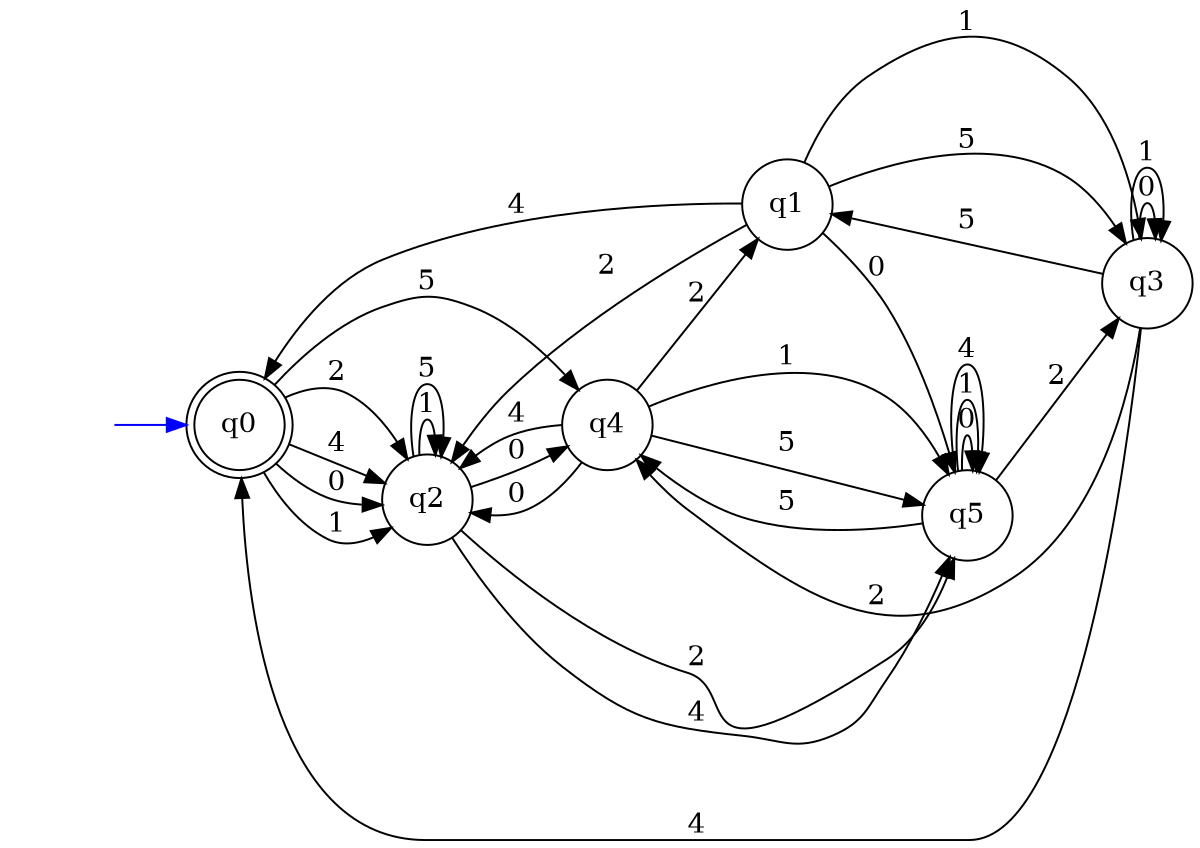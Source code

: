 digraph finite_automaton {
	graph[fontsize=8];
	rankdir=LR;
	size=8;

	node [shape=doublecircle, style="", color=black]; q0;
	node [shape=circle, style="", color=black]; q1 q2 q3 q4 q5;
	node [shape=plaintext, label="", style=""]; iq0;
	iq0 -> q0 [color=blue];
	q0 -> q2 [label="0"];
	q0 -> q2 [label="1"];
	q0 -> q2 [label="2"];
	q0 -> q2 [label="4"];
	q0 -> q4 [label="5"];
	q1 -> q5 [label="0"];
	q1 -> q3 [label="1"];
	q1 -> q2 [label="2"];
	q1 -> q0 [label="4"];
	q1 -> q3 [label="5"];
	q2 -> q4 [label="0"];
	q2 -> q2 [label="1"];
	q2 -> q5 [label="2"];
	q2 -> q5 [label="4"];
	q2 -> q2 [label="5"];
	q3 -> q3 [label="0"];
	q3 -> q3 [label="1"];
	q3 -> q4 [label="2"];
	q3 -> q0 [label="4"];
	q3 -> q1 [label="5"];
	q4 -> q2 [label="0"];
	q4 -> q5 [label="1"];
	q4 -> q1 [label="2"];
	q4 -> q2 [label="4"];
	q4 -> q5 [label="5"];
	q5 -> q5 [label="0"];
	q5 -> q5 [label="1"];
	q5 -> q3 [label="2"];
	q5 -> q5 [label="4"];
	q5 -> q4 [label="5"];
}
